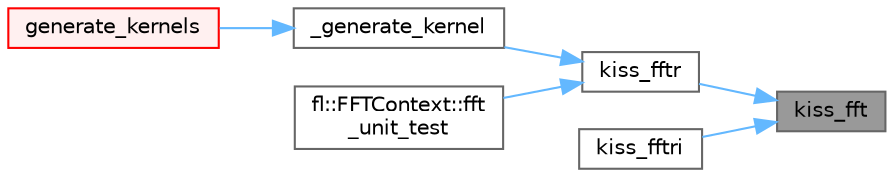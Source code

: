 digraph "kiss_fft"
{
 // INTERACTIVE_SVG=YES
 // LATEX_PDF_SIZE
  bgcolor="transparent";
  edge [fontname=Helvetica,fontsize=10,labelfontname=Helvetica,labelfontsize=10];
  node [fontname=Helvetica,fontsize=10,shape=box,height=0.2,width=0.4];
  rankdir="RL";
  Node1 [id="Node000001",label="kiss_fft",height=0.2,width=0.4,color="gray40", fillcolor="grey60", style="filled", fontcolor="black",tooltip=" "];
  Node1 -> Node2 [id="edge1_Node000001_Node000002",dir="back",color="steelblue1",style="solid",tooltip=" "];
  Node2 [id="Node000002",label="kiss_fftr",height=0.2,width=0.4,color="grey40", fillcolor="white", style="filled",URL="$d2/da1/kiss__fftr_8cpp_a47dc7a9e54b7f0802dd225c27e6ec73b.html#a47dc7a9e54b7f0802dd225c27e6ec73b",tooltip=" "];
  Node2 -> Node3 [id="edge2_Node000002_Node000003",dir="back",color="steelblue1",style="solid",tooltip=" "];
  Node3 [id="Node000003",label="_generate_kernel",height=0.2,width=0.4,color="grey40", fillcolor="white", style="filled",URL="$d2/d90/cq__kernel_8cpp_a5291611cb8c33ea3d0eb81b52ba9ca43.html#a5291611cb8c33ea3d0eb81b52ba9ca43",tooltip=" "];
  Node3 -> Node4 [id="edge3_Node000003_Node000004",dir="back",color="steelblue1",style="solid",tooltip=" "];
  Node4 [id="Node000004",label="generate_kernels",height=0.2,width=0.4,color="red", fillcolor="#FFF0F0", style="filled",URL="$d2/d90/cq__kernel_8cpp_acb0a4650f9bfc767b5dbd46003ff1703.html#acb0a4650f9bfc767b5dbd46003ff1703",tooltip=" "];
  Node2 -> Node6 [id="edge4_Node000002_Node000006",dir="back",color="steelblue1",style="solid",tooltip=" "];
  Node6 [id="Node000006",label="fl::FFTContext::fft\l_unit_test",height=0.2,width=0.4,color="grey40", fillcolor="white", style="filled",URL="$da/dbc/classfl_1_1_f_f_t_context_ad177e4bed166aa7d42bb0b2faaf004a9.html#ad177e4bed166aa7d42bb0b2faaf004a9",tooltip=" "];
  Node1 -> Node7 [id="edge5_Node000001_Node000007",dir="back",color="steelblue1",style="solid",tooltip=" "];
  Node7 [id="Node000007",label="kiss_fftri",height=0.2,width=0.4,color="grey40", fillcolor="white", style="filled",URL="$d2/da1/kiss__fftr_8cpp_ac196009fea8f02380a2a0bedeb1936d9.html#ac196009fea8f02380a2a0bedeb1936d9",tooltip=" "];
}
